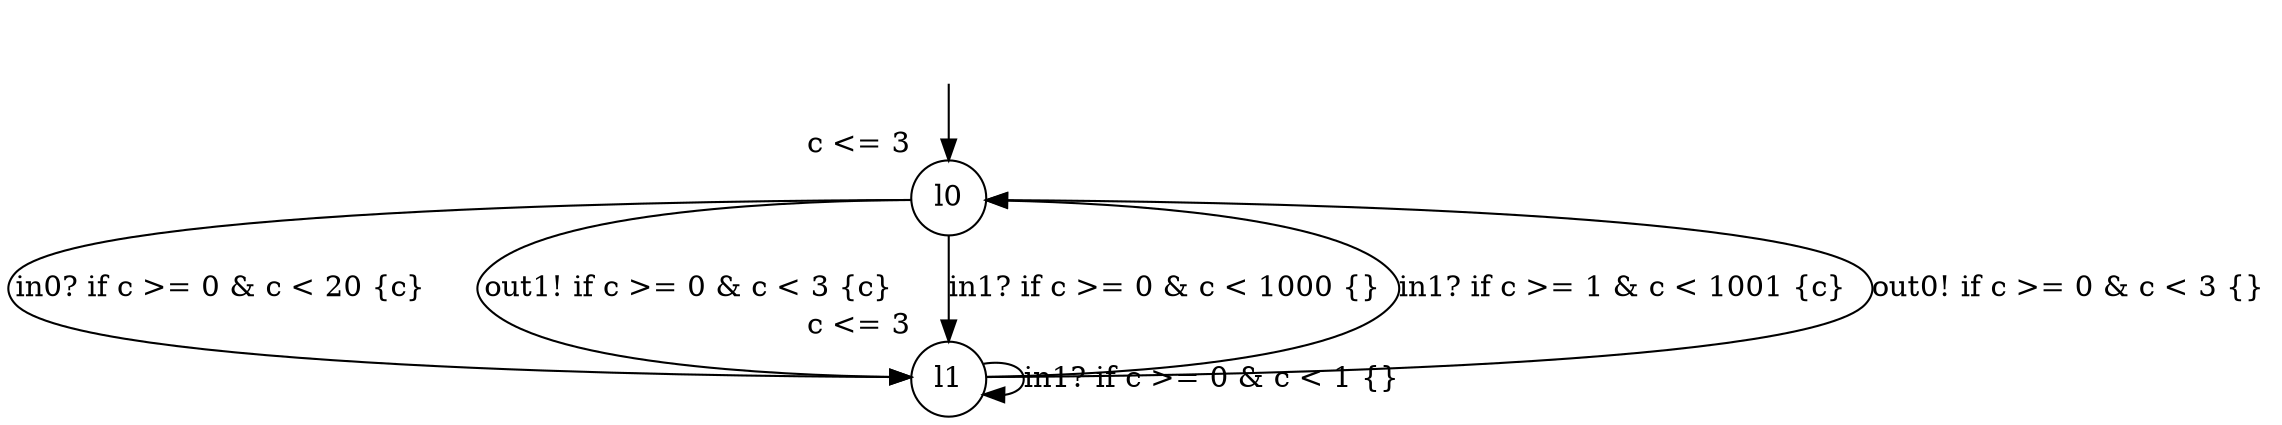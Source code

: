 digraph g {
__start0 [label="" shape="none"];
l0 [shape="circle" margin=0 label="l0", xlabel="c <= 3"];
l1 [shape="circle" margin=0 label="l1", xlabel="c <= 3"];
l0 -> l1 [label="in0? if c >= 0 & c < 20 {c} "];
l0 -> l1 [label="out1! if c >= 0 & c < 3 {c} "];
l0 -> l1 [label="in1? if c >= 0 & c < 1000 {} "];
l1 -> l0 [label="in1? if c >= 1 & c < 1001 {c} "];
l1 -> l0 [label="out0! if c >= 0 & c < 3 {} "];
l1 -> l1 [label="in1? if c >= 0 & c < 1 {} "];
__start0 -> l0;
}
